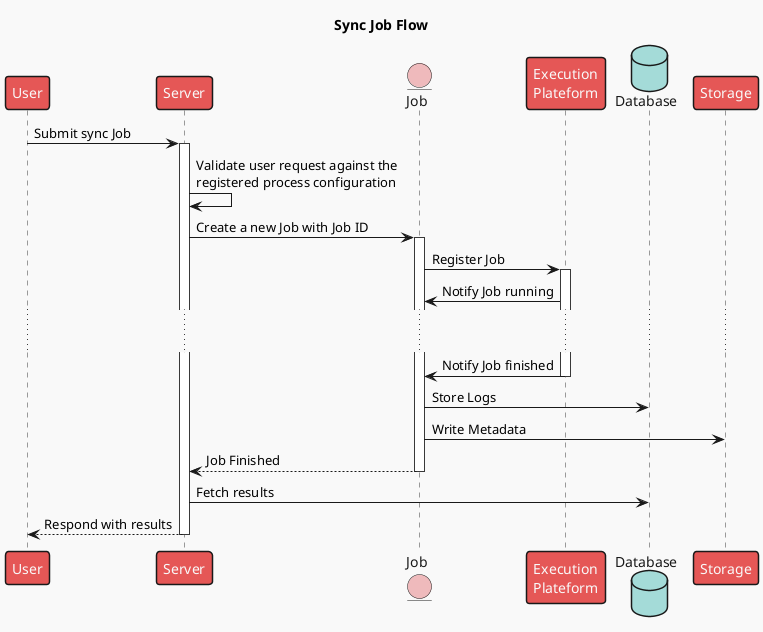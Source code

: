 @startuml sync-job
!theme mars

title Sync Job Flow

participant User
participant Server
entity Job
participant "Execution\nPlateform"
database Database
participant Storage

User -> Server: Submit sync Job
activate Server

Server -> Server: Validate user request against the\nregistered process configuration

Server -> Job: Create a new Job with Job ID
activate Job
Job -> "Execution\nPlateform": Register Job
activate "Execution\nPlateform"



"Execution\nPlateform" -> Job: Notify Job running
... ...
"Execution\nPlateform" -> Job: Notify Job finished
deactivate "Execution\nPlateform"
Job -> Database: Store Logs
Job -> Storage: Write Metadata
Job --> Server: Job Finished
deactivate Job

Server -> Database: Fetch results
Server --> User: Respond with results
deactivate Server

@enduml